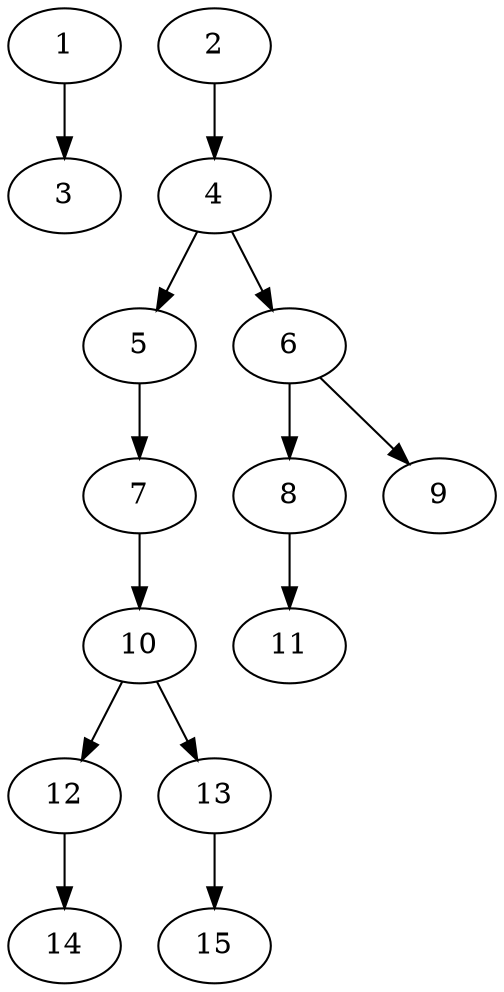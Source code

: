 // DAG (tier=1-easy, mode=compute, n=15, ccr=0.266, fat=0.449, density=0.203, regular=0.739, jump=0.097, mindata=262144, maxdata=2097152)
// DAG automatically generated by daggen at Sun Aug 24 16:33:32 2025
// /home/ermia/Project/Environments/daggen/bin/daggen --dot --ccr 0.266 --fat 0.449 --regular 0.739 --density 0.203 --jump 0.097 --mindata 262144 --maxdata 2097152 -n 15 
digraph G {
  1 [size="8710548129515", alpha="0.01", expect_size="4355274064757"]
  1 -> 3 [size ="686154579968"]
  2 [size="874863904524599296", alpha="0.02", expect_size="437431952262299648"]
  2 -> 4 [size ="7317852520448"]
  3 [size="5144076902488443", alpha="0.03", expect_size="2572038451244221"]
  4 [size="60139054486889", alpha="0.04", expect_size="30069527243444"]
  4 -> 5 [size ="1256353431552"]
  4 -> 6 [size ="1256353431552"]
  5 [size="6345589903060622", alpha="0.11", expect_size="3172794951530311"]
  5 -> 7 [size ="4858019053568"]
  6 [size="355833354920589", alpha="0.07", expect_size="177916677460294"]
  6 -> 8 [size ="30634533715968"]
  6 -> 9 [size ="30634533715968"]
  7 [size="497877788682878976", alpha="0.04", expect_size="248938894341439488"]
  7 -> 10 [size ="5025413726208"]
  8 [size="280157623267885056", alpha="0.05", expect_size="140078811633942528"]
  8 -> 11 [size ="3425244807168"]
  9 [size="4406298003346817024", alpha="0.03", expect_size="2203149001673408512"]
  10 [size="423511301877206", alpha="0.05", expect_size="211755650938603"]
  10 -> 12 [size ="28524085772288"]
  10 -> 13 [size ="28524085772288"]
  11 [size="304302705798375", alpha="0.08", expect_size="152151352899187"]
  12 [size="452038235926820", alpha="0.15", expect_size="226019117963410"]
  12 -> 14 [size ="9622077308928"]
  13 [size="140855560011994", alpha="0.01", expect_size="70427780005997"]
  13 -> 15 [size ="2294527557632"]
  14 [size="765224803830842", alpha="0.06", expect_size="382612401915421"]
  15 [size="771868265654588", alpha="0.15", expect_size="385934132827294"]
}